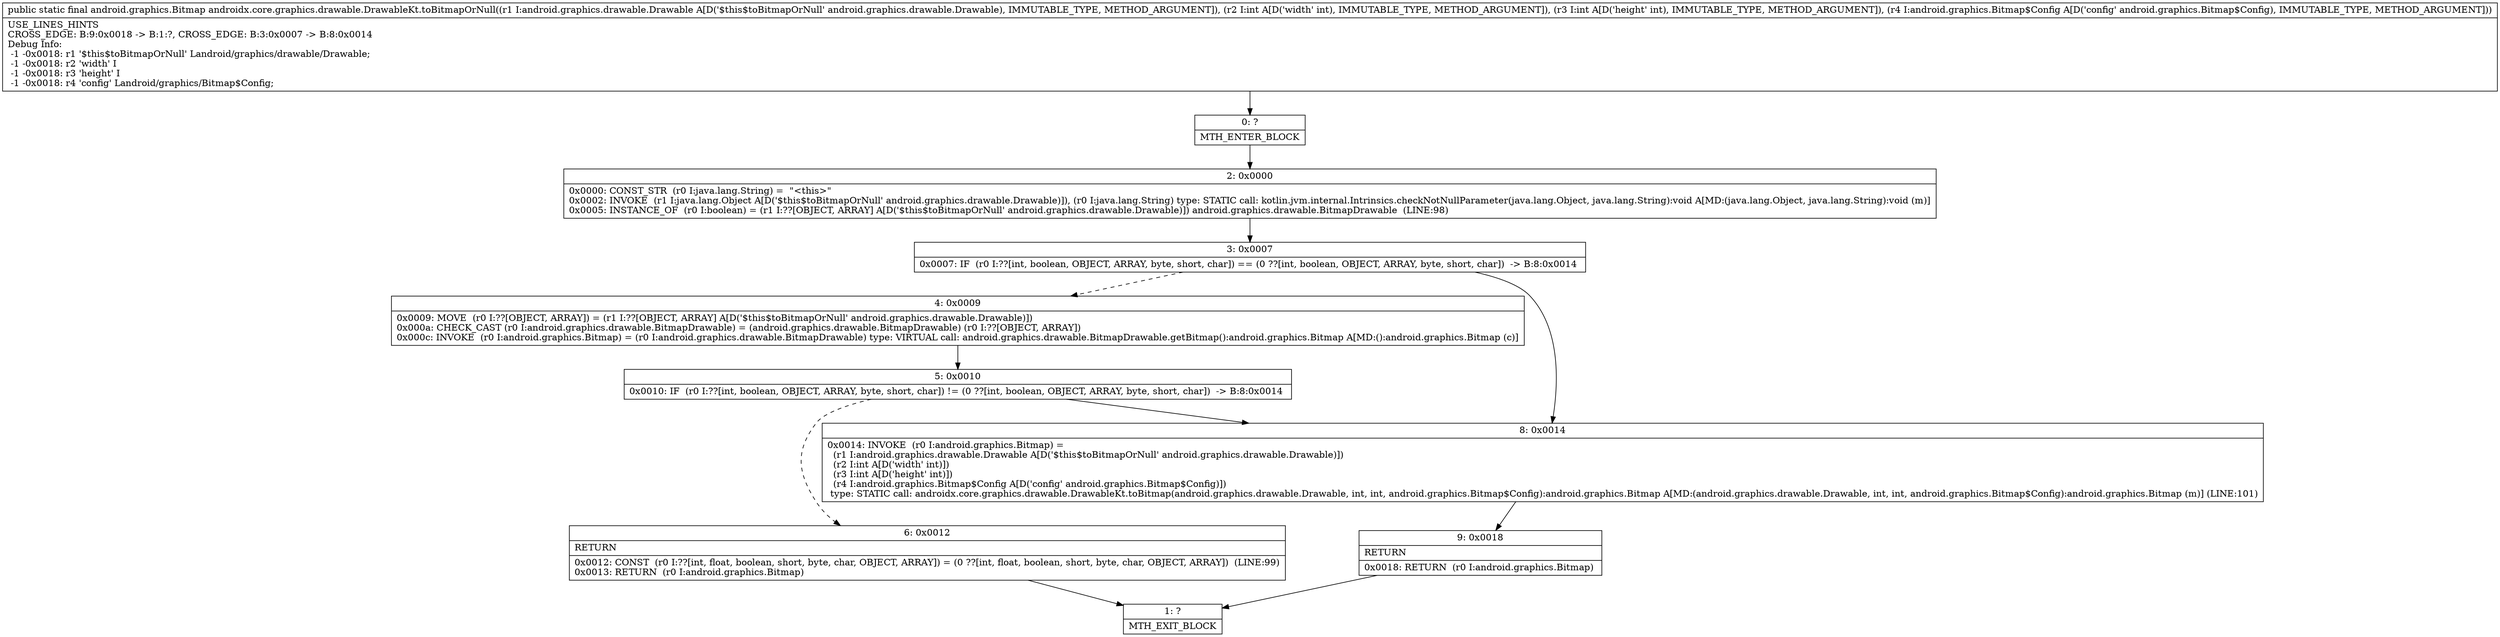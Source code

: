 digraph "CFG forandroidx.core.graphics.drawable.DrawableKt.toBitmapOrNull(Landroid\/graphics\/drawable\/Drawable;IILandroid\/graphics\/Bitmap$Config;)Landroid\/graphics\/Bitmap;" {
Node_0 [shape=record,label="{0\:\ ?|MTH_ENTER_BLOCK\l}"];
Node_2 [shape=record,label="{2\:\ 0x0000|0x0000: CONST_STR  (r0 I:java.lang.String) =  \"\<this\>\" \l0x0002: INVOKE  (r1 I:java.lang.Object A[D('$this$toBitmapOrNull' android.graphics.drawable.Drawable)]), (r0 I:java.lang.String) type: STATIC call: kotlin.jvm.internal.Intrinsics.checkNotNullParameter(java.lang.Object, java.lang.String):void A[MD:(java.lang.Object, java.lang.String):void (m)]\l0x0005: INSTANCE_OF  (r0 I:boolean) = (r1 I:??[OBJECT, ARRAY] A[D('$this$toBitmapOrNull' android.graphics.drawable.Drawable)]) android.graphics.drawable.BitmapDrawable  (LINE:98)\l}"];
Node_3 [shape=record,label="{3\:\ 0x0007|0x0007: IF  (r0 I:??[int, boolean, OBJECT, ARRAY, byte, short, char]) == (0 ??[int, boolean, OBJECT, ARRAY, byte, short, char])  \-\> B:8:0x0014 \l}"];
Node_4 [shape=record,label="{4\:\ 0x0009|0x0009: MOVE  (r0 I:??[OBJECT, ARRAY]) = (r1 I:??[OBJECT, ARRAY] A[D('$this$toBitmapOrNull' android.graphics.drawable.Drawable)]) \l0x000a: CHECK_CAST (r0 I:android.graphics.drawable.BitmapDrawable) = (android.graphics.drawable.BitmapDrawable) (r0 I:??[OBJECT, ARRAY]) \l0x000c: INVOKE  (r0 I:android.graphics.Bitmap) = (r0 I:android.graphics.drawable.BitmapDrawable) type: VIRTUAL call: android.graphics.drawable.BitmapDrawable.getBitmap():android.graphics.Bitmap A[MD:():android.graphics.Bitmap (c)]\l}"];
Node_5 [shape=record,label="{5\:\ 0x0010|0x0010: IF  (r0 I:??[int, boolean, OBJECT, ARRAY, byte, short, char]) != (0 ??[int, boolean, OBJECT, ARRAY, byte, short, char])  \-\> B:8:0x0014 \l}"];
Node_6 [shape=record,label="{6\:\ 0x0012|RETURN\l|0x0012: CONST  (r0 I:??[int, float, boolean, short, byte, char, OBJECT, ARRAY]) = (0 ??[int, float, boolean, short, byte, char, OBJECT, ARRAY])  (LINE:99)\l0x0013: RETURN  (r0 I:android.graphics.Bitmap) \l}"];
Node_1 [shape=record,label="{1\:\ ?|MTH_EXIT_BLOCK\l}"];
Node_8 [shape=record,label="{8\:\ 0x0014|0x0014: INVOKE  (r0 I:android.graphics.Bitmap) = \l  (r1 I:android.graphics.drawable.Drawable A[D('$this$toBitmapOrNull' android.graphics.drawable.Drawable)])\l  (r2 I:int A[D('width' int)])\l  (r3 I:int A[D('height' int)])\l  (r4 I:android.graphics.Bitmap$Config A[D('config' android.graphics.Bitmap$Config)])\l type: STATIC call: androidx.core.graphics.drawable.DrawableKt.toBitmap(android.graphics.drawable.Drawable, int, int, android.graphics.Bitmap$Config):android.graphics.Bitmap A[MD:(android.graphics.drawable.Drawable, int, int, android.graphics.Bitmap$Config):android.graphics.Bitmap (m)] (LINE:101)\l}"];
Node_9 [shape=record,label="{9\:\ 0x0018|RETURN\l|0x0018: RETURN  (r0 I:android.graphics.Bitmap) \l}"];
MethodNode[shape=record,label="{public static final android.graphics.Bitmap androidx.core.graphics.drawable.DrawableKt.toBitmapOrNull((r1 I:android.graphics.drawable.Drawable A[D('$this$toBitmapOrNull' android.graphics.drawable.Drawable), IMMUTABLE_TYPE, METHOD_ARGUMENT]), (r2 I:int A[D('width' int), IMMUTABLE_TYPE, METHOD_ARGUMENT]), (r3 I:int A[D('height' int), IMMUTABLE_TYPE, METHOD_ARGUMENT]), (r4 I:android.graphics.Bitmap$Config A[D('config' android.graphics.Bitmap$Config), IMMUTABLE_TYPE, METHOD_ARGUMENT]))  | USE_LINES_HINTS\lCROSS_EDGE: B:9:0x0018 \-\> B:1:?, CROSS_EDGE: B:3:0x0007 \-\> B:8:0x0014\lDebug Info:\l  \-1 \-0x0018: r1 '$this$toBitmapOrNull' Landroid\/graphics\/drawable\/Drawable;\l  \-1 \-0x0018: r2 'width' I\l  \-1 \-0x0018: r3 'height' I\l  \-1 \-0x0018: r4 'config' Landroid\/graphics\/Bitmap$Config;\l}"];
MethodNode -> Node_0;Node_0 -> Node_2;
Node_2 -> Node_3;
Node_3 -> Node_4[style=dashed];
Node_3 -> Node_8;
Node_4 -> Node_5;
Node_5 -> Node_6[style=dashed];
Node_5 -> Node_8;
Node_6 -> Node_1;
Node_8 -> Node_9;
Node_9 -> Node_1;
}


